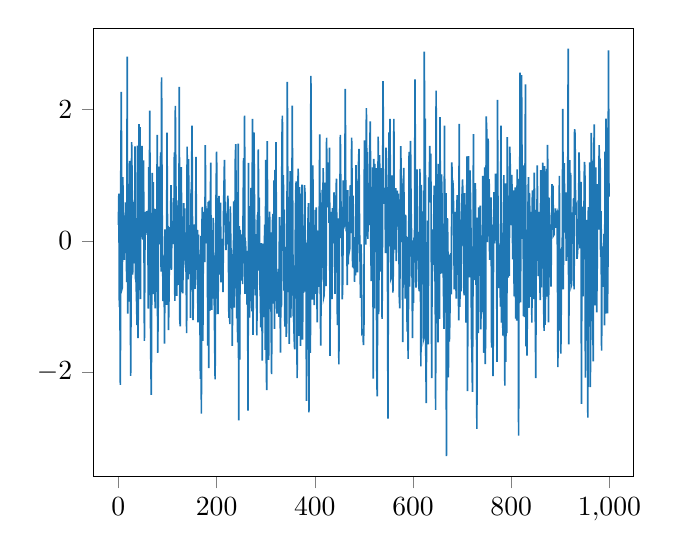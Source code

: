% This file was created by matplotlib2tikz v0.6.17.
\begin{tikzpicture}

\definecolor{color0}{rgb}{0.122,0.467,0.706}

\begin{axis}[
xmin=-49.95, xmax=1048.95,
ymin=-3.588, ymax=3.235,
tick align=outside,
tick pos=left,
x grid style={white!69.02!black},
y grid style={white!69.02!black}
]
\addplot [semithick, color0, forget plot]
table {%
0 0.242
1 0.718
2 -1.008
3 -0.632
4 -2.194
5 1.079
6 2.267
7 -0.741
8 -0.714
9 0.97
10 0.473
11 0.148
12 -0.292
13 0.347
14 0.115
15 0.585
16 -0.081
17 -0.628
18 2.803
19 -1.107
20 -0.057
21 -0.926
22 -0.669
23 1.216
24 1.083
25 -2.057
26 -0.686
27 1.501
28 0.892
29 -0.513
30 -0.209
31 0.593
32 -0.342
33 -0.206
34 1.435
35 -0.572
36 -0.615
37 -0.896
38 -1.284
39 1.447
40 -1.481
41 -0.585
42 1.777
43 1.136
44 1.728
45 -0.888
46 1.422
47 0.359
48 1.446
49 0.203
50 0.017
51 1.222
52 0.28
53 -1.523
54 -0.17
55 0.437
56 0.09
57 0.45
58 0.311
59 0.36
60 0.259
61 -1.033
62 1.122
63 0.676
64 1.981
65 -0.76
66 -1.755
67 -2.345
68 -0.623
69 1.033
70 0.499
71 0.892
72 -0.813
73 0.491
74 -0.631
75 -1.028
76 0.325
77 0.481
78 -0.779
79 1.613
80 -1.706
81 -1.089
82 1.127
83 0.071
84 -0.055
85 0.368
86 1.345
87 -0.47
88 2.486
89 0.5
90 -0.132
91 -0.918
92 -0.281
93 -0.255
94 -1.566
95 0.172
96 -0.874
97 -0.655
98 -0.977
99 1.646
100 0.224
101 0.217
102 -1.358
103 -0.889
104 -0.053
105 0.209
106 -0.418
107 0.847
108 -0.441
109 0.191
110 0.303
111 -0.05
112 0.65
113 0.122
114 1.347
115 -0.915
116 2.054
117 0.94
118 0.315
119 -0.84
120 -0.093
121 0.441
122 0.613
123 -0.671
124 2.344
125 -1.191
126 -1.302
127 0.223
128 1.122
129 0.086
130 -0.708
131 -0.8
132 -0.334
133 0.574
134 0.356
135 0.492
136 -0.231
137 -0.438
138 -0.479
139 -1.407
140 1.433
141 -0.038
142 -0.586
143 1.243
144 -0.507
145 -0.22
146 0.24
147 -1.175
148 0.716
149 0.832
150 1.752
151 -0.024
152 -1.207
153 -0.634
154 0.247
155 0.187
156 -0.731
157 -0.572
158 1.276
159 -0.096
160 -0.444
161 0.164
162 -1.241
163 0.095
164 -0.504
165 -0.949
166 -1.031
167 -2.103
168 0.074
169 -2.629
170 0.182
171 0.516
172 -1.523
173 0.012
174 0.44
175 0.017
176 -0.326
177 1.454
178 0.234
179 0.322
180 -0.039
181 0.492
182 -1.595
183 0.592
184 -1.937
185 0.611
186 -1.068
187 0.003
188 1.188
189 -0.59
190 -1.05
191 -0.474
192 -0.879
193 0.347
194 -0.63
195 -0.691
196 -1.437
197 -2.11
198 -0.1
199 0.735
200 1.357
201 0.295
202 -1.104
203 -1.103
204 0.455
205 0.684
206 0.03
207 -0.516
208 0.582
209 -0.632
210 -0.413
211 -0.513
212 0.027
213 -0.781
214 0.346
215 0.812
216 1.232
217 0.568
218 0.248
219 -0.143
220 0.394
221 -0.056
222 0.524
223 0.686
224 0.003
225 -1.172
226 -0.357
227 -1.27
228 0.525
229 -0.102
230 -0.157
231 -0.388
232 -1.598
233 -0.253
234 -0.865
235 0.601
236 -1.017
237 -0.454
238 1.203
239 1.472
240 0.346
241 -1.181
242 -0.951
243 -1.545
244 1.478
245 -2.732
246 0.222
247 -1.808
248 0.167
249 -0.606
250 -0.035
251 0.097
252 0.011
253 -0.659
254 0.446
255 1.257
256 -0.342
257 1.906
258 -0.809
259 -0.004
260 -0.381
261 -0.154
262 -0.97
263 -0.248
264 -2.585
265 1.185
266 -0.863
267 -1.171
268 -0.04
269 -0.186
270 0.805
271 -0.868
272 -1.073
273 1.856
274 -1.433
275 -0.663
276 1.651
277 0.729
278 -0.019
279 -0.832
280 0.101
281 -0.721
282 -1.44
283 0.397
284 -0.456
285 1.392
286 -0.314
287 0.655
288 -0.665
289 -0.81
290 -1.319
291 -0.036
292 -0.619
293 -1.822
294 -0.517
295 -0.042
296 -1.161
297 -0.351
298 0.245
299 -1.661
300 1.231
301 -1.702
302 -2.274
303 1.518
304 0.35
305 -0.355
306 -1.813
307 -0.425
308 0.442
309 -0.484
310 0.127
311 -1.133
312 -2.03
313 -0.079
314 0.315
315 0.408
316 -0.956
317 0.918
318 -1.34
319 1.078
320 0.108
321 1.5
322 -0.881
323 -1.108
324 -0.758
325 -0.794
326 -0.429
327 -1.158
328 0.359
329 0.075
330 -1.702
331 -0.602
332 -1.008
333 1.52
334 1.904
335 -0.154
336 0.999
337 -0.758
338 0.475
339 -1.305
340 -0.907
341 -0.091
342 -1.463
343 -1.173
344 2.417
345 0.677
346 -0.781
347 0.47
348 -1.568
349 0.605
350 1.061
351 -1.169
352 -0.781
353 -0.773
354 2.057
355 0.483
356 -1.14
357 -1.149
358 -1.484
359 -1.654
360 -0.109
361 0.704
362 0.905
363 -0.036
364 -2.089
365 -0.649
366 1.098
367 0.624
368 -1.448
369 0.815
370 -0.197
371 -1.6
372 0.717
373 -0.325
374 0.856
375 -1.505
376 -0.547
377 -0.792
378 -0.47
379 0.845
380 0.726
381 -0.774
382 -0.029
383 -2.438
384 -0.609
385 -0.873
386 0.248
387 0.574
388 -2.611
389 0.28
390 0.215
391 -1.705
392 2.508
393 1.117
394 0.239
395 -0.897
396 1.147
397 -0.217
398 -0.349
399 -0.979
400 -0.121
401 0.469
402 -0.807
403 0.508
404 -0.708
405 -1.24
406 0.154
407 -0.56
408 -0.701
409 0.234
410 1.621
411 -0.556
412 -1.594
413 -0.577
414 -0.219
415 0.774
416 -0.314
417 1.104
418 -0.862
419 -0.828
420 0.07
421 0.886
422 -0.263
423 -0.69
424 1.568
425 0.507
426 1.004
427 1.191
428 0.851
429 0.272
430 1.417
431 -1.753
432 0.237
433 0.44
434 0.067
435 -0.889
436 0.497
437 0.267
438 -0.041
439 0.738
440 0.596
441 -0.807
442 0.403
443 0.574
444 0.946
445 -0.045
446 -1.285
447 0.341
448 -0.745
449 -1.88
450 0.092
451 0.507
452 1.61
453 0.714
454 0.039
455 0.517
456 -0.892
457 -0.591
458 0.918
459 0.272
460 0.248
461 0.398
462 2.313
463 0.667
464 0.148
465 0.337
466 -0.673
467 0.769
468 -0.357
469 -0.085
470 -0.168
471 -0.127
472 0.845
473 0.419
474 0.116
475 1.568
476 0.759
477 -0.405
478 0.688
479 -0.418
480 -0.016
481 -0.626
482 0.054
483 -0.528
484 1.153
485 0.092
486 0.219
487 -0.48
488 0.56
489 1.172
490 1.399
491 0.233
492 -0.19
493 -0.87
494 -0.056
495 -0.391
496 -1.406
497 -1.393
498 -1.344
499 -1.589
500 -1.302
501 1.529
502 0.755
503 0.111
504 -0.057
505 2.017
506 1.021
507 1.35
508 0.028
509 0.758
510 0.413
511 0.239
512 1.438
513 1.817
514 -0.043
515 -0.613
516 -0.132
517 0.284
518 1.117
519 -2.098
520 1.248
521 -1.03
522 1.171
523 0.638
524 0.153
525 1.104
526 -1.826
527 -2.368
528 -0.809
529 1.585
530 -1.118
531 -0.179
532 1.304
533 -0.317
534 -0.469
535 0.909
536 1.106
537 -1.187
538 0.409
539 2.428
540 0.564
541 0.608
542 0.802
543 0.723
544 -0.189
545 1.416
546 0.915
547 0.402
548 -0.324
549 -2.705
550 0.576
551 1.648
552 -0.085
553 1.855
554 0.678
555 -0.57
556 -0.546
557 0.994
558 0.178
559 -0.788
560 -0.363
561 1.855
562 -0.135
563 0.234
564 0.052
565 0.8
566 -0.309
567 0.372
568 0.764
569 0.216
570 0.719
571 0.382
572 -0.833
573 -1.027
574 0.401
575 1.441
576 0.92
577 -0.021
578 0.873
579 -1.542
580 0.406
581 1.108
582 0.314
583 0.335
584 -0.881
585 0.395
586 -0.211
587 0.047
588 -1.382
589 0.058
590 -1.796
591 -0.583
592 1.353
593 -0.699
594 0.253
595 1.521
596 0.507
597 0.075
598 -0.481
599 -1.481
600 0.007
601 -0.945
602 0.047
603 -0.305
604 2.457
605 0.617
606 -0.712
607 0.295
608 1.088
609 -0.186
610 0.134
611 -0.574
612 -0.72
613 -0.768
614 1.095
615 -0.304
616 -1.913
617 0.852
618 -0.055
619 -0.663
620 0.448
621 -1.51
622 -1.478
623 2.879
624 0.741
625 1.859
626 -1.691
627 -2.469
628 -0.237
629 -0.607
630 0.305
631 -1.578
632 0.965
633 0.584
634 1.445
635 1.04
636 1.328
637 0.357
638 -2.089
639 0.175
640 -0.367
641 -0.128
642 -0.336
643 0.84
644 -0.619
645 -0.051
646 -2.573
647 2.287
648 0.304
649 0.93
650 -0.949
651 -1.547
652 1.169
653 0.319
654 -1.188
655 1.883
656 -0.505
657 0.014
658 1.012
659 0.672
660 -0.494
661 -0.208
662 -0.703
663 -1.341
664 1.754
665 -0.08
666 -1.095
667 0.727
668 -3.278
669 -1.335
670 0.345
671 -0.044
672 -2.077
673 -0.212
674 -1.534
675 -1.194
676 -0.499
677 -0.188
678 -0.816
679 1.193
680 0.864
681 0.917
682 0.76
683 0.171
684 -0.74
685 0.441
686 -0.557
687 -0.503
688 -0.88
689 0.445
690 0.694
691 -0.188
692 -0.278
693 -1.213
694 1.781
695 -1.007
696 -0.758
697 -0.248
698 -0.771
699 0.475
700 0.741
701 0.935
702 -0.072
703 0.053
704 -0.829
705 0.724
706 -0.3
707 -0.187
708 -1.245
709 0.295
710 1.283
711 -2.287
712 0.17
713 1.289
714 -0.401
715 -0.555
716 1.071
717 0.685
718 0.139
719 -1.441
720 -1.695
721 -2.3
722 -0.799
723 1.624
724 -0.241
725 -0.597
726 0.44
727 0.878
728 -0.672
729 -0.51
730 -2.864
731 0.352
732 -0.309
733 -1.405
734 0.509
735 0.185
736 -0.399
737 0.536
738 -1.35
739 -0.711
740 -0.491
741 -1.084
742 0.987
743 0.113
744 -1.704
745 -0.859
746 1.117
747 -1.878
748 -1.311
749 1.892
750 1.691
751 -0.019
752 0.222
753 1.555
754 0.068
755 0.94
756 -0.29
757 -0.048
758 0.272
759 0.661
760 -1.625
761 -0.024
762 0.245
763 -2.059
764 0.162
765 0.741
766 -0.039
767 0.122
768 1.021
769 0.048
770 0.513
771 -1.843
772 2.145
773 0.476
774 -0.094
775 -0.722
776 -0.059
777 -0.364
778 -1.003
779 1.752
780 -1.244
781 -0.742
782 -0.471
783 -1.445
784 0.31
785 0.999
786 -0.882
787 -2.204
788 0.872
789 -1.843
790 0.5
791 -1.405
792 1.578
793 -0.432
794 -0.562
795 0.472
796 -0.533
797 1.432
798 1.115
799 0.238
800 0.292
801 1.003
802 0.64
803 -0.284
804 0.767
805 0.053
806 -0.845
807 -0.773
808 0.812
809 -1.186
810 -0.604
811 -1.216
812 1.085
813 -0.887
814 0.941
815 -2.964
816 0.187
817 0.036
818 2.559
819 -0.937
820 1.4
821 2.52
822 1.11
823 0.03
824 1.149
825 -1.147
826 0.166
827 -1.162
828 0.906
829 2.381
830 -1.608
831 -0.009
832 -1.747
833 -0.82
834 0.443
835 0.967
836 -1.02
837 0.727
838 0.358
839 -0.852
840 -0.641
841 0.439
842 -1.246
843 0.767
844 0.226
845 -0.888
846 0.519
847 1.037
848 -0.139
849 -1.179
850 -2.092
851 0.469
852 -0.206
853 1.146
854 0.134
855 -0.538
856 0.438
857 0.387
858 -0.496
859 -0.903
860 1.074
861 -0.708
862 -0.032
863 -0.295
864 1.189
865 -0.131
866 -0.974
867 -1.372
868 1.137
869 -1.28
870 -0.632
871 0.076
872 1.093
873 -0.849
874 1.46
875 0.309
876 -1.242
877 0.658
878 -0.47
879 -0.555
880 0.248
881 -0.696
882 0.354
883 0.861
884 0.322
885 0.84
886 0.079
887 0.092
888 0.328
889 0.195
890 0.491
891 0.198
892 0.392
893 0.417
894 -0.135
895 -1.921
896 0.461
897 -1.0
898 0.987
899 -1.369
900 -0.119
901 -1.718
902 -0.845
903 -0.177
904 -0.027
905 2.009
906 -0.74
907 0.713
908 1.181
909 0.124
910 0.195
911 0.736
912 -0.307
913 -0.14
914 0.002
915 0.769
916 2.925
917 -1.575
918 -0.623
919 1.226
920 0.832
921 1.033
922 -0.692
923 -0.667
924 0.431
925 0.179
926 0.42
927 0.647
928 -0.738
929 1.699
930 1.619
931 0.395
932 0.493
933 0.521
934 -0.274
935 -0.181
936 -0.019
937 0.062
938 1.345
939 1.011
940 -0.115
941 0.801
942 0.896
943 -2.481
944 0.518
945 -0.111
946 -0.845
947 0.344
948 0.32
949 1.2
950 1.113
951 -2.083
952 -0.143
953 -0.129
954 0.318
955 -0.537
956 -2.693
957 0.514
958 -0.611
959 -1.307
960 1.194
961 -2.227
962 -1.265
963 1.644
964 1.09
965 -0.243
966 -1.116
967 -1.836
968 1.116
969 1.77
970 -0.368
971 -0.982
972 1.117
973 0.305
974 -1.088
975 -0.411
976 0.861
977 0.391
978 0.169
979 1.454
980 0.318
981 1.249
982 -0.243
983 0.452
984 -1.671
985 -0.127
986 -0.702
987 -0.087
988 -0.195
989 0.103
990 -1.286
991 1.356
992 -1.11
993 1.858
994 -0.322
995 1.724
996 -1.103
997 -0.295
998 2.898
999 0.672
};
\end{axis}

\end{tikzpicture}